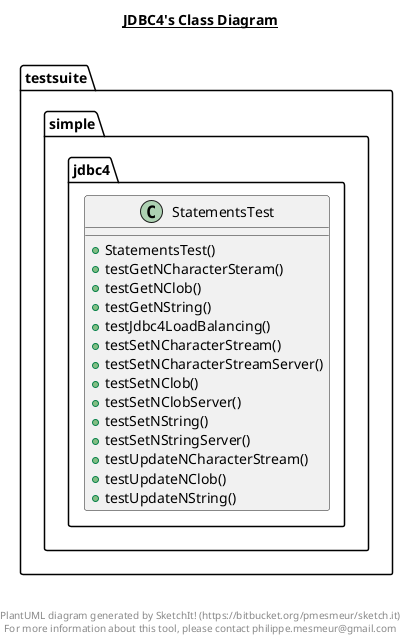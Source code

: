 @startuml

title __JDBC4's Class Diagram__\n

  namespace testsuite {
    namespace simple {
      namespace jdbc4 {
        class testsuite.simple.jdbc4.StatementsTest {
            + StatementsTest()
            + testGetNCharacterSteram()
            + testGetNClob()
            + testGetNString()
            + testJdbc4LoadBalancing()
            + testSetNCharacterStream()
            + testSetNCharacterStreamServer()
            + testSetNClob()
            + testSetNClobServer()
            + testSetNString()
            + testSetNStringServer()
            + testUpdateNCharacterStream()
            + testUpdateNClob()
            + testUpdateNString()
        }
      }
    }
  }
  



right footer


PlantUML diagram generated by SketchIt! (https://bitbucket.org/pmesmeur/sketch.it)
For more information about this tool, please contact philippe.mesmeur@gmail.com
endfooter

@enduml
